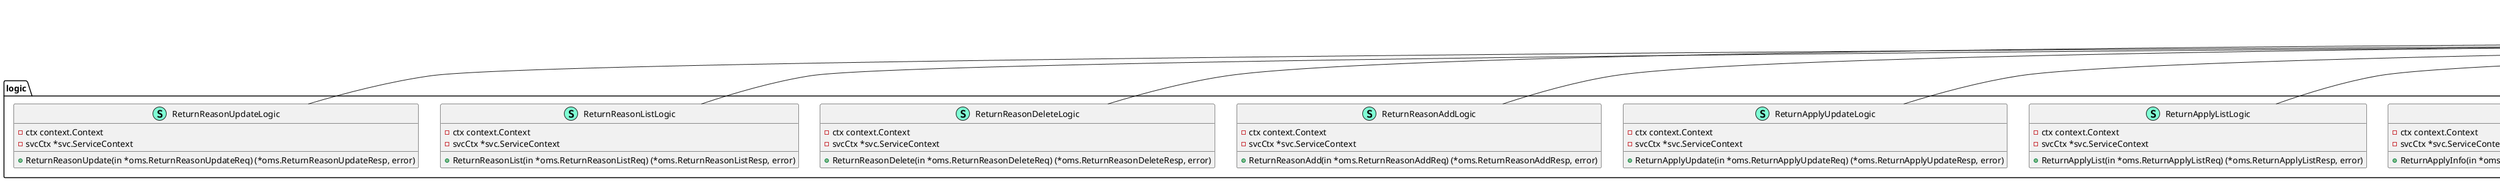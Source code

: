 @startuml
namespace logic {
    class CartAddLogic << (S,Aquamarine) >> {
        - ctx context.Context
        - svcCtx *svc.ServiceContext

        + CartAdd(in *oms.CartAddReq) (*oms.CartAddResp, error)

    }
    class CartDeleteLogic << (S,Aquamarine) >> {
        - ctx context.Context
        - svcCtx *svc.ServiceContext

        + CartDelete(in *oms.CartDeleteReq) (*oms.CartDeleteResp, error)

    }
    class CartListLogic << (S,Aquamarine) >> {
        - ctx context.Context
        - svcCtx *svc.ServiceContext

        + CartList(in *oms.CartListReq) (*oms.CartListResp, error)

    }
    class CartUpdateLogic << (S,Aquamarine) >> {
        - ctx context.Context
        - svcCtx *svc.ServiceContext

        + CartUpdate(in *oms.CartUpdateReq) (*oms.CartUpdateResp, error)

    }
    class OrderAddLogic << (S,Aquamarine) >> {
        - ctx context.Context
        - svcCtx *svc.ServiceContext

        + OrderAdd(in *oms.OrderAddReq) (*oms.OrderAddResp, error)

    }
    class OrderDeleteLogic << (S,Aquamarine) >> {
        - ctx context.Context
        - svcCtx *svc.ServiceContext

        + OrderDelete(in *oms.OrderDeleteReq) (*oms.OrderDeleteResp, error)

    }
    class OrderInfoLogic << (S,Aquamarine) >> {
        - ctx context.Context
        - svcCtx *svc.ServiceContext

        + OrderInfo(in *oms.OrderInfoReq) (*oms.OrderInfoResp, error)

    }
    class OrderListLogic << (S,Aquamarine) >> {
        - ctx context.Context
        - svcCtx *svc.ServiceContext

        + OrderList(in *oms.OrderListReq) (*oms.OrderListResp, error)

    }
    class OrderUpdateLogic << (S,Aquamarine) >> {
        - ctx context.Context
        - svcCtx *svc.ServiceContext

        + OrderUpdate(in *oms.OrderUpdateReq) (*oms.OrderUpdateResp, error)

    }
    class ReturnApplyAddLogic << (S,Aquamarine) >> {
        - ctx context.Context
        - svcCtx *svc.ServiceContext

        + ReturnApplyAdd(in *oms.ReturnApplyAddReq) (*oms.ReturnApplyAddResp, error)

    }
    class ReturnApplyDeleteLogic << (S,Aquamarine) >> {
        - ctx context.Context
        - svcCtx *svc.ServiceContext

        + ReturnApplyDelete(in *oms.ReturnApplyDeleteReq) (*oms.ReturnApplyDeleteResp, error)

    }
    class ReturnApplyInfoLogic << (S,Aquamarine) >> {
        - ctx context.Context
        - svcCtx *svc.ServiceContext

        + ReturnApplyInfo(in *oms.ReturnApplyInfoReq) (*oms.ReturnApplyInfoResp, error)

    }
    class ReturnApplyListLogic << (S,Aquamarine) >> {
        - ctx context.Context
        - svcCtx *svc.ServiceContext

        + ReturnApplyList(in *oms.ReturnApplyListReq) (*oms.ReturnApplyListResp, error)

    }
    class ReturnApplyUpdateLogic << (S,Aquamarine) >> {
        - ctx context.Context
        - svcCtx *svc.ServiceContext

        + ReturnApplyUpdate(in *oms.ReturnApplyUpdateReq) (*oms.ReturnApplyUpdateResp, error)

    }
    class ReturnReasonAddLogic << (S,Aquamarine) >> {
        - ctx context.Context
        - svcCtx *svc.ServiceContext

        + ReturnReasonAdd(in *oms.ReturnReasonAddReq) (*oms.ReturnReasonAddResp, error)

    }
    class ReturnReasonDeleteLogic << (S,Aquamarine) >> {
        - ctx context.Context
        - svcCtx *svc.ServiceContext

        + ReturnReasonDelete(in *oms.ReturnReasonDeleteReq) (*oms.ReturnReasonDeleteResp, error)

    }
    class ReturnReasonListLogic << (S,Aquamarine) >> {
        - ctx context.Context
        - svcCtx *svc.ServiceContext

        + ReturnReasonList(in *oms.ReturnReasonListReq) (*oms.ReturnReasonListResp, error)

    }
    class ReturnReasonUpdateLogic << (S,Aquamarine) >> {
        - ctx context.Context
        - svcCtx *svc.ServiceContext

        + ReturnReasonUpdate(in *oms.ReturnReasonUpdateReq) (*oms.ReturnReasonUpdateResp, error)

    }
}
"logx.Logger" *-- "logic.CartAddLogic"
"logx.Logger" *-- "logic.CartDeleteLogic"
"logx.Logger" *-- "logic.CartListLogic"
"logx.Logger" *-- "logic.CartUpdateLogic"
"logx.Logger" *-- "logic.OrderAddLogic"
"logx.Logger" *-- "logic.OrderDeleteLogic"
"logx.Logger" *-- "logic.OrderInfoLogic"
"logx.Logger" *-- "logic.OrderListLogic"
"logx.Logger" *-- "logic.OrderUpdateLogic"
"logx.Logger" *-- "logic.ReturnApplyAddLogic"
"logx.Logger" *-- "logic.ReturnApplyDeleteLogic"
"logx.Logger" *-- "logic.ReturnApplyInfoLogic"
"logx.Logger" *-- "logic.ReturnApplyListLogic"
"logx.Logger" *-- "logic.ReturnApplyUpdateLogic"
"logx.Logger" *-- "logic.ReturnReasonAddLogic"
"logx.Logger" *-- "logic.ReturnReasonDeleteLogic"
"logx.Logger" *-- "logic.ReturnReasonListLogic"
"logx.Logger" *-- "logic.ReturnReasonUpdateLogic"


@enduml
